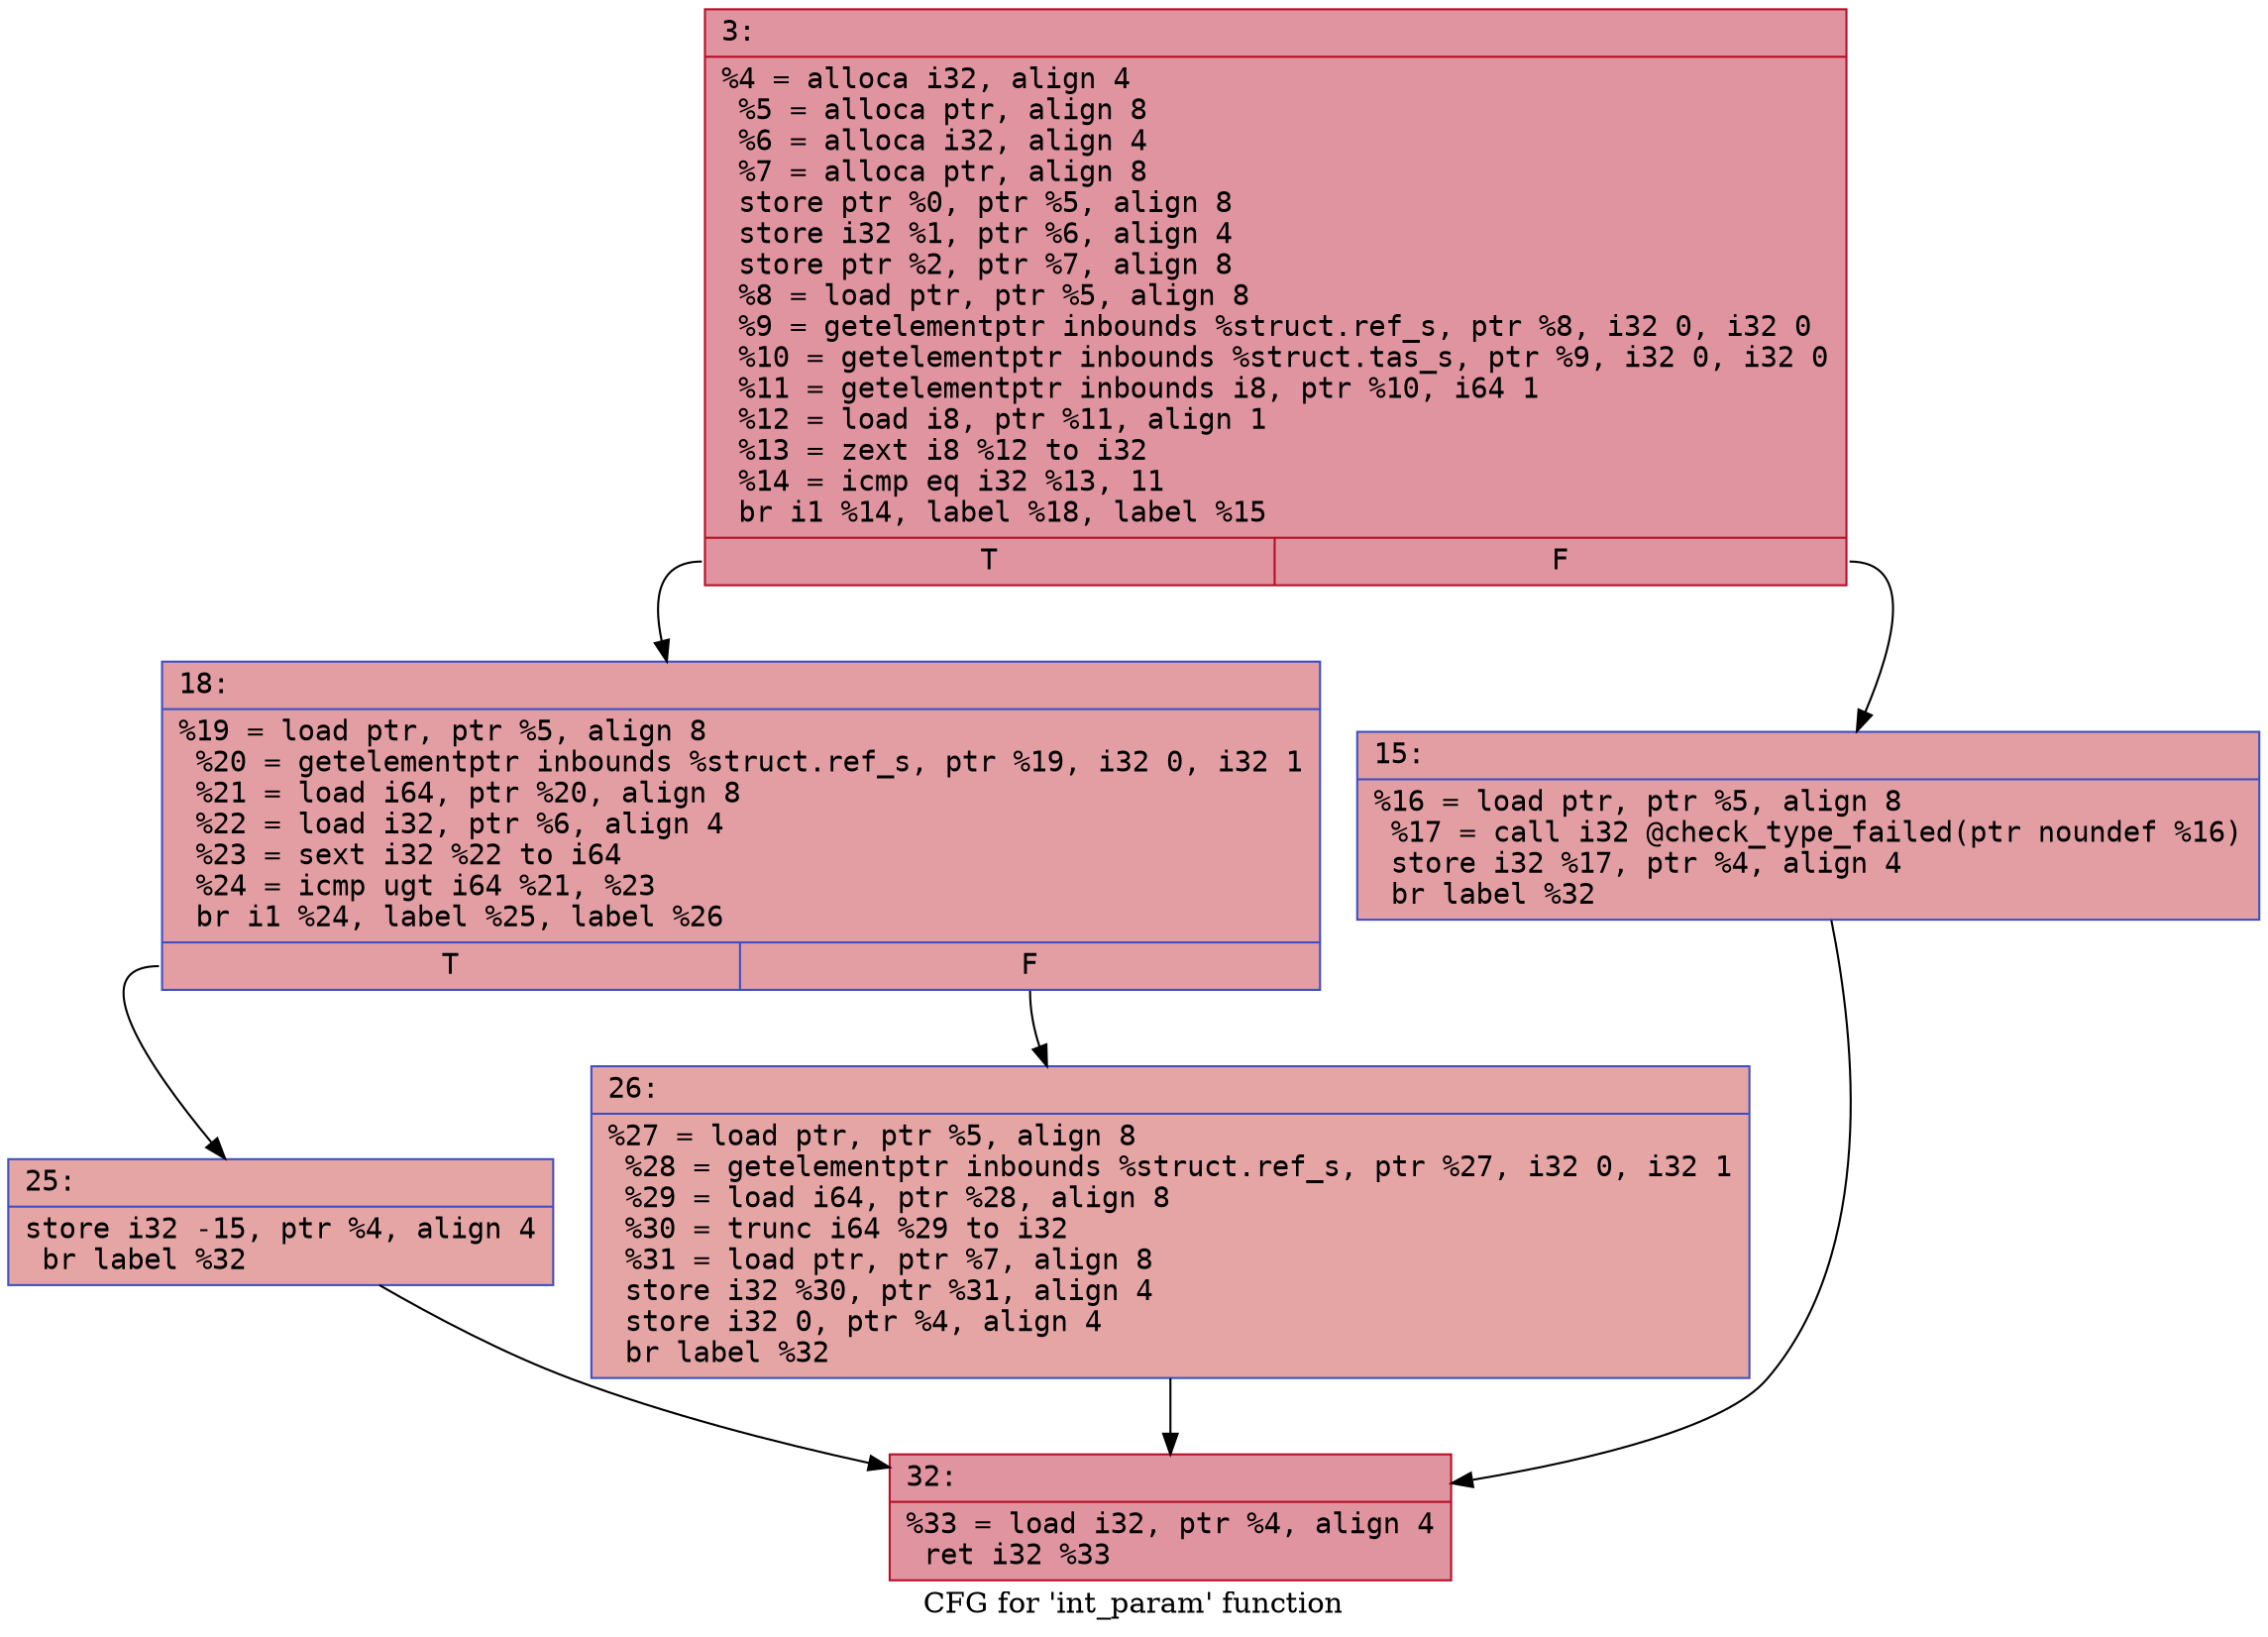 digraph "CFG for 'int_param' function" {
	label="CFG for 'int_param' function";

	Node0x600003596f30 [shape=record,color="#b70d28ff", style=filled, fillcolor="#b70d2870" fontname="Courier",label="{3:\l|  %4 = alloca i32, align 4\l  %5 = alloca ptr, align 8\l  %6 = alloca i32, align 4\l  %7 = alloca ptr, align 8\l  store ptr %0, ptr %5, align 8\l  store i32 %1, ptr %6, align 4\l  store ptr %2, ptr %7, align 8\l  %8 = load ptr, ptr %5, align 8\l  %9 = getelementptr inbounds %struct.ref_s, ptr %8, i32 0, i32 0\l  %10 = getelementptr inbounds %struct.tas_s, ptr %9, i32 0, i32 0\l  %11 = getelementptr inbounds i8, ptr %10, i64 1\l  %12 = load i8, ptr %11, align 1\l  %13 = zext i8 %12 to i32\l  %14 = icmp eq i32 %13, 11\l  br i1 %14, label %18, label %15\l|{<s0>T|<s1>F}}"];
	Node0x600003596f30:s0 -> Node0x600003596fd0[tooltip="3 -> 18\nProbability 50.00%" ];
	Node0x600003596f30:s1 -> Node0x600003596f80[tooltip="3 -> 15\nProbability 50.00%" ];
	Node0x600003596f80 [shape=record,color="#3d50c3ff", style=filled, fillcolor="#be242e70" fontname="Courier",label="{15:\l|  %16 = load ptr, ptr %5, align 8\l  %17 = call i32 @check_type_failed(ptr noundef %16)\l  store i32 %17, ptr %4, align 4\l  br label %32\l}"];
	Node0x600003596f80 -> Node0x6000035970c0[tooltip="15 -> 32\nProbability 100.00%" ];
	Node0x600003596fd0 [shape=record,color="#3d50c3ff", style=filled, fillcolor="#be242e70" fontname="Courier",label="{18:\l|  %19 = load ptr, ptr %5, align 8\l  %20 = getelementptr inbounds %struct.ref_s, ptr %19, i32 0, i32 1\l  %21 = load i64, ptr %20, align 8\l  %22 = load i32, ptr %6, align 4\l  %23 = sext i32 %22 to i64\l  %24 = icmp ugt i64 %21, %23\l  br i1 %24, label %25, label %26\l|{<s0>T|<s1>F}}"];
	Node0x600003596fd0:s0 -> Node0x600003597020[tooltip="18 -> 25\nProbability 50.00%" ];
	Node0x600003596fd0:s1 -> Node0x600003597070[tooltip="18 -> 26\nProbability 50.00%" ];
	Node0x600003597020 [shape=record,color="#3d50c3ff", style=filled, fillcolor="#c5333470" fontname="Courier",label="{25:\l|  store i32 -15, ptr %4, align 4\l  br label %32\l}"];
	Node0x600003597020 -> Node0x6000035970c0[tooltip="25 -> 32\nProbability 100.00%" ];
	Node0x600003597070 [shape=record,color="#3d50c3ff", style=filled, fillcolor="#c5333470" fontname="Courier",label="{26:\l|  %27 = load ptr, ptr %5, align 8\l  %28 = getelementptr inbounds %struct.ref_s, ptr %27, i32 0, i32 1\l  %29 = load i64, ptr %28, align 8\l  %30 = trunc i64 %29 to i32\l  %31 = load ptr, ptr %7, align 8\l  store i32 %30, ptr %31, align 4\l  store i32 0, ptr %4, align 4\l  br label %32\l}"];
	Node0x600003597070 -> Node0x6000035970c0[tooltip="26 -> 32\nProbability 100.00%" ];
	Node0x6000035970c0 [shape=record,color="#b70d28ff", style=filled, fillcolor="#b70d2870" fontname="Courier",label="{32:\l|  %33 = load i32, ptr %4, align 4\l  ret i32 %33\l}"];
}
